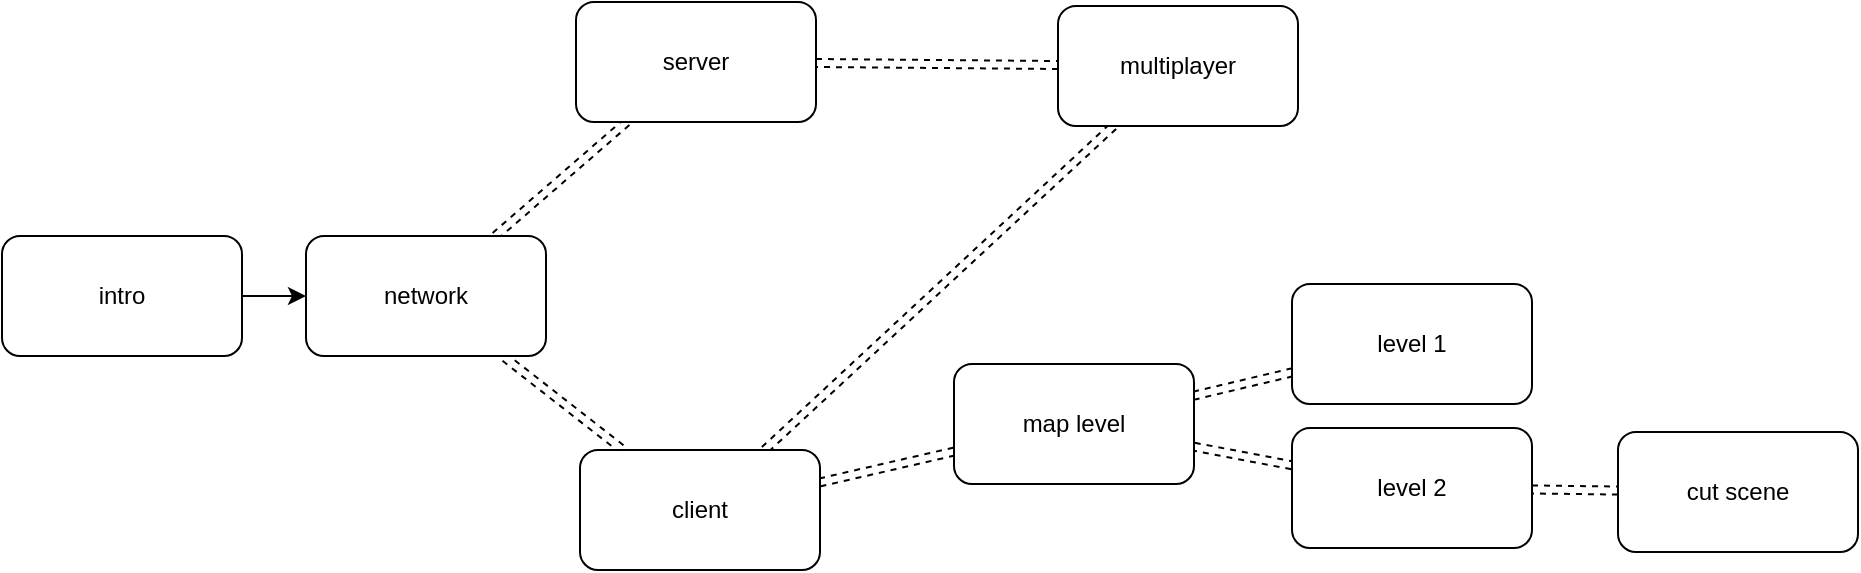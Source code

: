 <mxfile>
    <diagram id="kThQMAYQuNv9lJDXyZ-S" name="scene">
        <mxGraphModel dx="978" dy="1091" grid="0" gridSize="10" guides="1" tooltips="1" connect="1" arrows="1" fold="1" page="0" pageScale="1" pageWidth="850" pageHeight="1100" math="0" shadow="0">
            <root>
                <mxCell id="0"/>
                <mxCell id="1" parent="0"/>
                <mxCell id="6" style="edgeStyle=none;html=1;" parent="1" source="2" target="3" edge="1">
                    <mxGeometry relative="1" as="geometry"/>
                </mxCell>
                <mxCell id="2" value="intro" style="rounded=1;whiteSpace=wrap;html=1;" parent="1" vertex="1">
                    <mxGeometry x="111" y="-34" width="120" height="60" as="geometry"/>
                </mxCell>
                <mxCell id="7" style="edgeStyle=none;html=1;shape=link;dashed=1;" parent="1" source="3" target="5" edge="1">
                    <mxGeometry relative="1" as="geometry"/>
                </mxCell>
                <mxCell id="8" style="edgeStyle=none;html=1;shape=link;dashed=1;" parent="1" source="3" target="4" edge="1">
                    <mxGeometry relative="1" as="geometry"/>
                </mxCell>
                <mxCell id="3" value="network" style="rounded=1;whiteSpace=wrap;html=1;" parent="1" vertex="1">
                    <mxGeometry x="263" y="-34" width="120" height="60" as="geometry"/>
                </mxCell>
                <mxCell id="14" style="edgeStyle=none;html=1;shape=link;dashed=1;" parent="1" source="20" target="10" edge="1">
                    <mxGeometry relative="1" as="geometry"/>
                </mxCell>
                <mxCell id="15" style="edgeStyle=none;html=1;shape=link;dashed=1;" parent="1" source="20" target="11" edge="1">
                    <mxGeometry relative="1" as="geometry"/>
                </mxCell>
                <mxCell id="16" style="edgeStyle=none;html=1;dashed=1;shape=link;" parent="1" source="4" target="12" edge="1">
                    <mxGeometry relative="1" as="geometry"/>
                </mxCell>
                <mxCell id="4" value="client" style="rounded=1;whiteSpace=wrap;html=1;" parent="1" vertex="1">
                    <mxGeometry x="400" y="73" width="120" height="60" as="geometry"/>
                </mxCell>
                <mxCell id="13" style="edgeStyle=none;html=1;dashed=1;shape=link;" parent="1" source="5" target="12" edge="1">
                    <mxGeometry relative="1" as="geometry"/>
                </mxCell>
                <mxCell id="5" value="server" style="rounded=1;whiteSpace=wrap;html=1;" parent="1" vertex="1">
                    <mxGeometry x="398" y="-151" width="120" height="60" as="geometry"/>
                </mxCell>
                <mxCell id="10" value="level 1" style="rounded=1;whiteSpace=wrap;html=1;" parent="1" vertex="1">
                    <mxGeometry x="756" y="-10" width="120" height="60" as="geometry"/>
                </mxCell>
                <mxCell id="11" value="level 2" style="rounded=1;whiteSpace=wrap;html=1;" parent="1" vertex="1">
                    <mxGeometry x="756" y="62" width="120" height="60" as="geometry"/>
                </mxCell>
                <mxCell id="12" value="multiplayer" style="rounded=1;whiteSpace=wrap;html=1;" parent="1" vertex="1">
                    <mxGeometry x="639" y="-149" width="120" height="60" as="geometry"/>
                </mxCell>
                <mxCell id="18" style="edgeStyle=none;html=1;dashed=1;shape=link;" parent="1" source="17" target="11" edge="1">
                    <mxGeometry relative="1" as="geometry"/>
                </mxCell>
                <mxCell id="17" value="cut scene" style="rounded=1;whiteSpace=wrap;html=1;" parent="1" vertex="1">
                    <mxGeometry x="919" y="64" width="120" height="60" as="geometry"/>
                </mxCell>
                <mxCell id="20" value="map level" style="rounded=1;whiteSpace=wrap;html=1;" parent="1" vertex="1">
                    <mxGeometry x="587" y="30" width="120" height="60" as="geometry"/>
                </mxCell>
                <mxCell id="23" style="edgeStyle=none;html=1;dashed=1;shape=link;" parent="1" source="4" target="20" edge="1">
                    <mxGeometry relative="1" as="geometry">
                        <mxPoint x="502.297" y="83" as="sourcePoint"/>
                        <mxPoint x="676.703" y="-79" as="targetPoint"/>
                    </mxGeometry>
                </mxCell>
            </root>
        </mxGraphModel>
    </diagram>
    <diagram id="ZBVLv97cWbrs9bA0EdVa" name="Page-2">
        <mxGraphModel dx="646" dy="691" grid="0" gridSize="10" guides="1" tooltips="1" connect="1" arrows="1" fold="1" page="0" pageScale="1" pageWidth="850" pageHeight="1100" math="0" shadow="0">
            <root>
                <mxCell id="0"/>
                <mxCell id="1" parent="0"/>
                <mxCell id="gz2Gj9THs2R8VjltgZAC-1" value="" style="whiteSpace=wrap;html=1;" parent="1" vertex="1">
                    <mxGeometry x="84" y="124" width="268" height="169" as="geometry"/>
                </mxCell>
                <mxCell id="gz2Gj9THs2R8VjltgZAC-2" value="" style="whiteSpace=wrap;html=1;" parent="1" vertex="1">
                    <mxGeometry x="465" y="123" width="268" height="164" as="geometry"/>
                </mxCell>
                <mxCell id="gz2Gj9THs2R8VjltgZAC-3" value="server: object pool, object visibility, auth" style="text;html=1;align=center;verticalAlign=middle;resizable=0;points=[];autosize=1;strokeColor=none;fillColor=none;" parent="1" vertex="1">
                    <mxGeometry x="96" y="149" width="229" height="26" as="geometry"/>
                </mxCell>
                <mxCell id="gz2Gj9THs2R8VjltgZAC-4" value="client" style="text;html=1;align=center;verticalAlign=middle;resizable=0;points=[];autosize=1;strokeColor=none;fillColor=none;" parent="1" vertex="1">
                    <mxGeometry x="102" y="202" width="46" height="26" as="geometry"/>
                </mxCell>
                <mxCell id="gz2Gj9THs2R8VjltgZAC-5" value="multiplayer" style="text;html=1;align=center;verticalAlign=middle;resizable=0;points=[];autosize=1;strokeColor=#006EAF;fillColor=#1ba1e2;fontColor=#ffffff;" parent="1" vertex="1">
                    <mxGeometry x="160" y="98" width="76" height="26" as="geometry"/>
                </mxCell>
                <mxCell id="gz2Gj9THs2R8VjltgZAC-6" value="singleplayer" style="text;html=1;align=center;verticalAlign=middle;resizable=0;points=[];autosize=1;strokeColor=#006EAF;fillColor=#1ba1e2;fontColor=#ffffff;" parent="1" vertex="1">
                    <mxGeometry x="559" y="90" width="82" height="26" as="geometry"/>
                </mxCell>
                <mxCell id="gz2Gj9THs2R8VjltgZAC-7" value="server: auth, update" style="text;html=1;align=center;verticalAlign=middle;resizable=0;points=[];autosize=1;strokeColor=none;fillColor=none;" parent="1" vertex="1">
                    <mxGeometry x="476" y="148" width="125" height="26" as="geometry"/>
                </mxCell>
                <mxCell id="gz2Gj9THs2R8VjltgZAC-8" value="client: object visibility, occlusion culling" style="text;html=1;align=center;verticalAlign=middle;resizable=0;points=[];autosize=1;strokeColor=none;fillColor=none;" parent="1" vertex="1">
                    <mxGeometry x="471" y="221" width="223" height="26" as="geometry"/>
                </mxCell>
                <mxCell id="gz2Gj9THs2R8VjltgZAC-9" value="" style="whiteSpace=wrap;html=1;" parent="1" vertex="1">
                    <mxGeometry x="56" y="328" width="239" height="260" as="geometry"/>
                </mxCell>
                <mxCell id="gz2Gj9THs2R8VjltgZAC-10" value="" style="whiteSpace=wrap;html=1;" parent="1" vertex="1">
                    <mxGeometry x="494" y="328" width="239" height="263" as="geometry"/>
                </mxCell>
                <mxCell id="gz2Gj9THs2R8VjltgZAC-11" value="server" style="text;html=1;align=center;verticalAlign=middle;resizable=0;points=[];autosize=1;strokeColor=#2D7600;fillColor=#60a917;fontColor=#ffffff;" parent="1" vertex="1">
                    <mxGeometry x="148" y="344" width="51" height="26" as="geometry"/>
                </mxCell>
                <mxCell id="gz2Gj9THs2R8VjltgZAC-12" value="client" style="text;html=1;align=center;verticalAlign=middle;resizable=0;points=[];autosize=1;strokeColor=#2D7600;fillColor=#60a917;fontColor=#ffffff;" parent="1" vertex="1">
                    <mxGeometry x="590.5" y="340" width="46" height="26" as="geometry"/>
                </mxCell>
                <mxCell id="gz2Gj9THs2R8VjltgZAC-16" style="edgeStyle=none;html=1;" parent="1" source="gz2Gj9THs2R8VjltgZAC-14" target="gz2Gj9THs2R8VjltgZAC-15" edge="1">
                    <mxGeometry relative="1" as="geometry"/>
                </mxCell>
                <mxCell id="gz2Gj9THs2R8VjltgZAC-14" value="serverrpc" style="text;html=1;align=center;verticalAlign=middle;resizable=0;points=[];autosize=1;strokeColor=none;fillColor=none;" parent="1" vertex="1">
                    <mxGeometry x="582" y="408" width="68" height="26" as="geometry"/>
                </mxCell>
                <mxCell id="gz2Gj9THs2R8VjltgZAC-15" value="serverrpc" style="text;html=1;align=center;verticalAlign=middle;resizable=0;points=[];autosize=1;strokeColor=none;fillColor=none;" parent="1" vertex="1">
                    <mxGeometry x="136" y="412" width="68" height="26" as="geometry"/>
                </mxCell>
                <mxCell id="gz2Gj9THs2R8VjltgZAC-17" value="auth" style="text;html=1;align=center;verticalAlign=middle;resizable=0;points=[];autosize=1;strokeColor=none;fillColor=none;" parent="1" vertex="1">
                    <mxGeometry x="153" y="436" width="41" height="26" as="geometry"/>
                </mxCell>
                <mxCell id="gz2Gj9THs2R8VjltgZAC-20" style="edgeStyle=none;html=1;entryX=1;entryY=0;entryDx=0;entryDy=52.5;entryPerimeter=0;" parent="1" source="gz2Gj9THs2R8VjltgZAC-18" target="gz2Gj9THs2R8VjltgZAC-19" edge="1">
                    <mxGeometry relative="1" as="geometry"/>
                </mxCell>
                <mxCell id="gz2Gj9THs2R8VjltgZAC-18" value="get" style="text;html=1;align=center;verticalAlign=middle;resizable=0;points=[];autosize=1;strokeColor=none;fillColor=none;" parent="1" vertex="1">
                    <mxGeometry x="156" y="460" width="35" height="26" as="geometry"/>
                </mxCell>
                <mxCell id="gz2Gj9THs2R8VjltgZAC-19" value="pool" style="shape=cylinder3;whiteSpace=wrap;html=1;boundedLbl=1;backgroundOutline=1;size=15;" parent="1" vertex="1">
                    <mxGeometry x="-100" y="414" width="60" height="80" as="geometry"/>
                </mxCell>
                <mxCell id="gz2Gj9THs2R8VjltgZAC-23" style="edgeStyle=none;html=1;" parent="1" source="gz2Gj9THs2R8VjltgZAC-21" target="gz2Gj9THs2R8VjltgZAC-22" edge="1">
                    <mxGeometry relative="1" as="geometry"/>
                </mxCell>
                <mxCell id="gz2Gj9THs2R8VjltgZAC-21" value="clientrpc" style="text;html=1;align=center;verticalAlign=middle;resizable=0;points=[];autosize=1;strokeColor=none;fillColor=none;" parent="1" vertex="1">
                    <mxGeometry x="138.5" y="490" width="63" height="26" as="geometry"/>
                </mxCell>
                <mxCell id="rOwY9dw7Ox4iPQnOzQIr-2" style="edgeStyle=none;html=1;" edge="1" parent="1" source="gz2Gj9THs2R8VjltgZAC-22" target="rOwY9dw7Ox4iPQnOzQIr-1">
                    <mxGeometry relative="1" as="geometry"/>
                </mxCell>
                <mxCell id="gz2Gj9THs2R8VjltgZAC-22" value="clientrpc" style="text;html=1;align=center;verticalAlign=middle;resizable=0;points=[];autosize=1;strokeColor=none;fillColor=none;" parent="1" vertex="1">
                    <mxGeometry x="588" y="484" width="63" height="26" as="geometry"/>
                </mxCell>
                <mxCell id="gz2Gj9THs2R8VjltgZAC-31" value="multiplayer" style="text;html=1;align=center;verticalAlign=middle;resizable=0;points=[];autosize=1;strokeColor=#006EAF;fillColor=#1ba1e2;fontColor=#ffffff;" parent="1" vertex="1">
                    <mxGeometry x="364" y="382" width="76" height="26" as="geometry"/>
                </mxCell>
                <mxCell id="rOwY9dw7Ox4iPQnOzQIr-1" value="pool" style="shape=cylinder3;whiteSpace=wrap;html=1;boundedLbl=1;backgroundOutline=1;size=15;" vertex="1" parent="1">
                    <mxGeometry x="820" y="398" width="60" height="80" as="geometry"/>
                </mxCell>
            </root>
        </mxGraphModel>
    </diagram>
    <diagram id="4fRGabfpy2rblTw117Bm" name="Page-3">
        <mxGraphModel dx="1778" dy="1091" grid="0" gridSize="10" guides="1" tooltips="1" connect="1" arrows="1" fold="1" page="0" pageScale="1" pageWidth="850" pageHeight="1100" math="0" shadow="0">
            <root>
                <mxCell id="0"/>
                <mxCell id="1" parent="0"/>
                <mxCell id="gNZd5dGmB9cdI1-YAg-6-1" value="player" style="swimlane;fontStyle=0;childLayout=stackLayout;horizontal=1;startSize=30;horizontalStack=0;resizeParent=1;resizeParentMax=0;resizeLast=0;collapsible=1;marginBottom=0;whiteSpace=wrap;html=1;" parent="1" vertex="1">
                    <mxGeometry x="-167" y="51" width="173" height="300" as="geometry"/>
                </mxCell>
                <mxCell id="gNZd5dGmB9cdI1-YAg-6-2" value="id" style="text;strokeColor=#B09500;fillColor=#e3c800;align=left;verticalAlign=middle;spacingLeft=4;spacingRight=4;overflow=hidden;points=[[0,0.5],[1,0.5]];portConstraint=eastwest;rotatable=0;whiteSpace=wrap;html=1;fontColor=#000000;" parent="gNZd5dGmB9cdI1-YAg-6-1" vertex="1">
                    <mxGeometry y="30" width="173" height="30" as="geometry"/>
                </mxCell>
                <mxCell id="gNZd5dGmB9cdI1-YAg-6-3" value="username: unique" style="text;strokeColor=none;fillColor=none;align=left;verticalAlign=middle;spacingLeft=4;spacingRight=4;overflow=hidden;points=[[0,0.5],[1,0.5]];portConstraint=eastwest;rotatable=0;whiteSpace=wrap;html=1;" parent="gNZd5dGmB9cdI1-YAg-6-1" vertex="1">
                    <mxGeometry y="60" width="173" height="30" as="geometry"/>
                </mxCell>
                <mxCell id="gNZd5dGmB9cdI1-YAg-6-4" value="password: not null" style="text;strokeColor=none;fillColor=none;align=left;verticalAlign=middle;spacingLeft=4;spacingRight=4;overflow=hidden;points=[[0,0.5],[1,0.5]];portConstraint=eastwest;rotatable=0;whiteSpace=wrap;html=1;" parent="gNZd5dGmB9cdI1-YAg-6-1" vertex="1">
                    <mxGeometry y="90" width="173" height="30" as="geometry"/>
                </mxCell>
                <mxCell id="DCgJ1g6LxLcAkhox2EQE-4" value="display name" style="text;strokeColor=none;fillColor=none;align=left;verticalAlign=middle;spacingLeft=4;spacingRight=4;overflow=hidden;points=[[0,0.5],[1,0.5]];portConstraint=eastwest;rotatable=0;whiteSpace=wrap;html=1;" parent="gNZd5dGmB9cdI1-YAg-6-1" vertex="1">
                    <mxGeometry y="120" width="173" height="30" as="geometry"/>
                </mxCell>
                <mxCell id="DCgJ1g6LxLcAkhox2EQE-5" value="date of birth" style="text;strokeColor=none;fillColor=none;align=left;verticalAlign=middle;spacingLeft=4;spacingRight=4;overflow=hidden;points=[[0,0.5],[1,0.5]];portConstraint=eastwest;rotatable=0;whiteSpace=wrap;html=1;" parent="gNZd5dGmB9cdI1-YAg-6-1" vertex="1">
                    <mxGeometry y="150" width="173" height="30" as="geometry"/>
                </mxCell>
                <mxCell id="DCgJ1g6LxLcAkhox2EQE-6" value="location" style="text;strokeColor=none;fillColor=none;align=left;verticalAlign=middle;spacingLeft=4;spacingRight=4;overflow=hidden;points=[[0,0.5],[1,0.5]];portConstraint=eastwest;rotatable=0;whiteSpace=wrap;html=1;" parent="gNZd5dGmB9cdI1-YAg-6-1" vertex="1">
                    <mxGeometry y="180" width="173" height="30" as="geometry"/>
                </mxCell>
                <mxCell id="DCgJ1g6LxLcAkhox2EQE-7" value="gender: [male, female, other]" style="text;strokeColor=none;fillColor=none;align=left;verticalAlign=middle;spacingLeft=4;spacingRight=4;overflow=hidden;points=[[0,0.5],[1,0.5]];portConstraint=eastwest;rotatable=0;whiteSpace=wrap;html=1;" parent="gNZd5dGmB9cdI1-YAg-6-1" vertex="1">
                    <mxGeometry y="210" width="173" height="30" as="geometry"/>
                </mxCell>
                <mxCell id="DCgJ1g6LxLcAkhox2EQE-8" value="email" style="text;strokeColor=none;fillColor=none;align=left;verticalAlign=middle;spacingLeft=4;spacingRight=4;overflow=hidden;points=[[0,0.5],[1,0.5]];portConstraint=eastwest;rotatable=0;whiteSpace=wrap;html=1;" parent="gNZd5dGmB9cdI1-YAg-6-1" vertex="1">
                    <mxGeometry y="240" width="173" height="30" as="geometry"/>
                </mxCell>
                <mxCell id="DCgJ1g6LxLcAkhox2EQE-1" value="time created" style="text;strokeColor=none;fillColor=none;align=left;verticalAlign=middle;spacingLeft=4;spacingRight=4;overflow=hidden;points=[[0,0.5],[1,0.5]];portConstraint=eastwest;rotatable=0;whiteSpace=wrap;html=1;" parent="gNZd5dGmB9cdI1-YAg-6-1" vertex="1">
                    <mxGeometry y="270" width="173" height="30" as="geometry"/>
                </mxCell>
                <mxCell id="gNZd5dGmB9cdI1-YAg-6-19" value="" style="edgeStyle=orthogonalEdgeStyle;html=1;" parent="1" source="gNZd5dGmB9cdI1-YAg-6-5" target="gNZd5dGmB9cdI1-YAg-6-1" edge="1">
                    <mxGeometry x="0.009" relative="1" as="geometry">
                        <mxPoint as="offset"/>
                    </mxGeometry>
                </mxCell>
                <mxCell id="gNZd5dGmB9cdI1-YAg-6-43" style="edgeStyle=orthogonalEdgeStyle;html=1;" parent="1" source="gNZd5dGmB9cdI1-YAg-6-5" target="gNZd5dGmB9cdI1-YAg-6-37" edge="1">
                    <mxGeometry relative="1" as="geometry"/>
                </mxCell>
                <mxCell id="gNZd5dGmB9cdI1-YAg-6-5" value="map info" style="swimlane;fontStyle=0;childLayout=stackLayout;horizontal=1;startSize=30;horizontalStack=0;resizeParent=1;resizeParentMax=0;resizeLast=0;collapsible=1;marginBottom=0;whiteSpace=wrap;html=1;" parent="1" vertex="1">
                    <mxGeometry x="160" y="21" width="140" height="240" as="geometry"/>
                </mxCell>
                <mxCell id="gNZd5dGmB9cdI1-YAg-6-6" value="id" style="text;strokeColor=#B09500;fillColor=#e3c800;align=left;verticalAlign=middle;spacingLeft=4;spacingRight=4;overflow=hidden;points=[[0,0.5],[1,0.5]];portConstraint=eastwest;rotatable=0;whiteSpace=wrap;html=1;fontColor=#000000;" parent="gNZd5dGmB9cdI1-YAg-6-5" vertex="1">
                    <mxGeometry y="30" width="140" height="30" as="geometry"/>
                </mxCell>
                <mxCell id="gNZd5dGmB9cdI1-YAg-6-7" value="player id: not null" style="text;strokeColor=none;fillColor=none;align=left;verticalAlign=middle;spacingLeft=4;spacingRight=4;overflow=hidden;points=[[0,0.5],[1,0.5]];portConstraint=eastwest;rotatable=0;whiteSpace=wrap;html=1;" parent="gNZd5dGmB9cdI1-YAg-6-5" vertex="1">
                    <mxGeometry y="60" width="140" height="30" as="geometry"/>
                </mxCell>
                <mxCell id="gNZd5dGmB9cdI1-YAg-6-8" value="map id: not null" style="text;strokeColor=none;fillColor=none;align=left;verticalAlign=middle;spacingLeft=4;spacingRight=4;overflow=hidden;points=[[0,0.5],[1,0.5]];portConstraint=eastwest;rotatable=0;whiteSpace=wrap;html=1;" parent="gNZd5dGmB9cdI1-YAg-6-5" vertex="1">
                    <mxGeometry y="90" width="140" height="30" as="geometry"/>
                </mxCell>
                <mxCell id="gNZd5dGmB9cdI1-YAg-6-21" value="star" style="text;strokeColor=none;fillColor=none;align=left;verticalAlign=middle;spacingLeft=4;spacingRight=4;overflow=hidden;points=[[0,0.5],[1,0.5]];portConstraint=eastwest;rotatable=0;whiteSpace=wrap;html=1;" parent="gNZd5dGmB9cdI1-YAg-6-5" vertex="1">
                    <mxGeometry y="120" width="140" height="30" as="geometry"/>
                </mxCell>
                <mxCell id="fXNUEnzXKUp-RXeJ3VqC-1" value="is complete" style="text;strokeColor=none;fillColor=none;align=left;verticalAlign=middle;spacingLeft=4;spacingRight=4;overflow=hidden;points=[[0,0.5],[1,0.5]];portConstraint=eastwest;rotatable=0;whiteSpace=wrap;html=1;" parent="gNZd5dGmB9cdI1-YAg-6-5" vertex="1">
                    <mxGeometry y="150" width="140" height="30" as="geometry"/>
                </mxCell>
                <mxCell id="gNZd5dGmB9cdI1-YAg-6-20" value="time update" style="text;strokeColor=none;fillColor=none;align=left;verticalAlign=middle;spacingLeft=4;spacingRight=4;overflow=hidden;points=[[0,0.5],[1,0.5]];portConstraint=eastwest;rotatable=0;whiteSpace=wrap;html=1;" parent="gNZd5dGmB9cdI1-YAg-6-5" vertex="1">
                    <mxGeometry y="180" width="140" height="30" as="geometry"/>
                </mxCell>
                <mxCell id="DCgJ1g6LxLcAkhox2EQE-2" value="time created" style="text;strokeColor=none;fillColor=none;align=left;verticalAlign=middle;spacingLeft=4;spacingRight=4;overflow=hidden;points=[[0,0.5],[1,0.5]];portConstraint=eastwest;rotatable=0;whiteSpace=wrap;html=1;" parent="gNZd5dGmB9cdI1-YAg-6-5" vertex="1">
                    <mxGeometry y="210" width="140" height="30" as="geometry"/>
                </mxCell>
                <mxCell id="gNZd5dGmB9cdI1-YAg-6-44" style="edgeStyle=orthogonalEdgeStyle;html=1;" parent="1" source="gNZd5dGmB9cdI1-YAg-6-23" target="gNZd5dGmB9cdI1-YAg-6-1" edge="1">
                    <mxGeometry relative="1" as="geometry"/>
                </mxCell>
                <mxCell id="gNZd5dGmB9cdI1-YAg-6-23" value="friend" style="swimlane;fontStyle=0;childLayout=stackLayout;horizontal=1;startSize=30;horizontalStack=0;resizeParent=1;resizeParentMax=0;resizeLast=0;collapsible=1;marginBottom=0;whiteSpace=wrap;html=1;" parent="1" vertex="1">
                    <mxGeometry x="-447" y="-78" width="195" height="240" as="geometry"/>
                </mxCell>
                <mxCell id="gNZd5dGmB9cdI1-YAg-6-24" value="id" style="text;strokeColor=#B09500;fillColor=#e3c800;align=left;verticalAlign=middle;spacingLeft=4;spacingRight=4;overflow=hidden;points=[[0,0.5],[1,0.5]];portConstraint=eastwest;rotatable=0;whiteSpace=wrap;html=1;fontColor=#000000;" parent="gNZd5dGmB9cdI1-YAg-6-23" vertex="1">
                    <mxGeometry y="30" width="195" height="30" as="geometry"/>
                </mxCell>
                <mxCell id="gNZd5dGmB9cdI1-YAg-6-25" value="player id 1: not null" style="text;strokeColor=none;fillColor=none;align=left;verticalAlign=middle;spacingLeft=4;spacingRight=4;overflow=hidden;points=[[0,0.5],[1,0.5]];portConstraint=eastwest;rotatable=0;whiteSpace=wrap;html=1;" parent="gNZd5dGmB9cdI1-YAg-6-23" vertex="1">
                    <mxGeometry y="60" width="195" height="30" as="geometry"/>
                </mxCell>
                <mxCell id="gNZd5dGmB9cdI1-YAg-6-26" value="player id 2: not null" style="text;strokeColor=none;fillColor=none;align=left;verticalAlign=middle;spacingLeft=4;spacingRight=4;overflow=hidden;points=[[0,0.5],[1,0.5]];portConstraint=eastwest;rotatable=0;whiteSpace=wrap;html=1;" parent="gNZd5dGmB9cdI1-YAg-6-23" vertex="1">
                    <mxGeometry y="90" width="195" height="30" as="geometry"/>
                </mxCell>
                <mxCell id="gNZd5dGmB9cdI1-YAg-6-36" value="time created" style="text;strokeColor=none;fillColor=none;align=left;verticalAlign=middle;spacingLeft=4;spacingRight=4;overflow=hidden;points=[[0,0.5],[1,0.5]];portConstraint=eastwest;rotatable=0;whiteSpace=wrap;html=1;" parent="gNZd5dGmB9cdI1-YAg-6-23" vertex="1">
                    <mxGeometry y="120" width="195" height="30" as="geometry"/>
                </mxCell>
                <mxCell id="DCgJ1g6LxLcAkhox2EQE-9" value="########" style="text;strokeColor=none;fillColor=none;align=left;verticalAlign=middle;spacingLeft=4;spacingRight=4;overflow=hidden;points=[[0,0.5],[1,0.5]];portConstraint=eastwest;rotatable=0;whiteSpace=wrap;html=1;" parent="gNZd5dGmB9cdI1-YAg-6-23" vertex="1">
                    <mxGeometry y="150" width="195" height="30" as="geometry"/>
                </mxCell>
                <mxCell id="DCgJ1g6LxLcAkhox2EQE-10" value="unique(player id 1, player id 2)" style="text;strokeColor=#C73500;fillColor=#fa6800;align=left;verticalAlign=middle;spacingLeft=4;spacingRight=4;overflow=hidden;points=[[0,0.5],[1,0.5]];portConstraint=eastwest;rotatable=0;whiteSpace=wrap;html=1;fontColor=#000000;" parent="gNZd5dGmB9cdI1-YAg-6-23" vertex="1">
                    <mxGeometry y="180" width="195" height="30" as="geometry"/>
                </mxCell>
                <mxCell id="DCgJ1g6LxLcAkhox2EQE-11" value="player id 1 &amp;lt; player id 2" style="text;strokeColor=#C73500;fillColor=#fa6800;align=left;verticalAlign=middle;spacingLeft=4;spacingRight=4;overflow=hidden;points=[[0,0.5],[1,0.5]];portConstraint=eastwest;rotatable=0;whiteSpace=wrap;html=1;fontColor=#000000;" parent="gNZd5dGmB9cdI1-YAg-6-23" vertex="1">
                    <mxGeometry y="210" width="195" height="30" as="geometry"/>
                </mxCell>
                <mxCell id="gNZd5dGmB9cdI1-YAg-6-32" value="" style="edgeStyle=orthogonalEdgeStyle;html=1;" parent="1" source="gNZd5dGmB9cdI1-YAg-6-28" target="gNZd5dGmB9cdI1-YAg-6-1" edge="1">
                    <mxGeometry x="0.005" relative="1" as="geometry">
                        <mxPoint as="offset"/>
                    </mxGeometry>
                </mxCell>
                <mxCell id="gNZd5dGmB9cdI1-YAg-6-28" value="request" style="swimlane;fontStyle=0;childLayout=stackLayout;horizontal=1;startSize=30;horizontalStack=0;resizeParent=1;resizeParentMax=0;resizeLast=0;collapsible=1;marginBottom=0;whiteSpace=wrap;html=1;" parent="1" vertex="1">
                    <mxGeometry x="-13" y="-267" width="176" height="210" as="geometry"/>
                </mxCell>
                <mxCell id="gNZd5dGmB9cdI1-YAg-6-29" value="id" style="text;strokeColor=#B09500;fillColor=#e3c800;align=left;verticalAlign=middle;spacingLeft=4;spacingRight=4;overflow=hidden;points=[[0,0.5],[1,0.5]];portConstraint=eastwest;rotatable=0;whiteSpace=wrap;html=1;fontColor=#000000;" parent="gNZd5dGmB9cdI1-YAg-6-28" vertex="1">
                    <mxGeometry y="30" width="176" height="30" as="geometry"/>
                </mxCell>
                <mxCell id="gNZd5dGmB9cdI1-YAg-6-31" value="player send id: not null" style="text;strokeColor=none;fillColor=none;align=left;verticalAlign=middle;spacingLeft=4;spacingRight=4;overflow=hidden;points=[[0,0.5],[1,0.5]];portConstraint=eastwest;rotatable=0;whiteSpace=wrap;html=1;" parent="gNZd5dGmB9cdI1-YAg-6-28" vertex="1">
                    <mxGeometry y="60" width="176" height="30" as="geometry"/>
                </mxCell>
                <mxCell id="gNZd5dGmB9cdI1-YAg-6-33" value="player receive id: not null" style="text;strokeColor=none;fillColor=none;align=left;verticalAlign=middle;spacingLeft=4;spacingRight=4;overflow=hidden;points=[[0,0.5],[1,0.5]];portConstraint=eastwest;rotatable=0;whiteSpace=wrap;html=1;" parent="gNZd5dGmB9cdI1-YAg-6-28" vertex="1">
                    <mxGeometry y="90" width="176" height="30" as="geometry"/>
                </mxCell>
                <mxCell id="gNZd5dGmB9cdI1-YAg-6-34" value="time created" style="text;strokeColor=none;fillColor=none;align=left;verticalAlign=middle;spacingLeft=4;spacingRight=4;overflow=hidden;points=[[0,0.5],[1,0.5]];portConstraint=eastwest;rotatable=0;whiteSpace=wrap;html=1;" parent="gNZd5dGmB9cdI1-YAg-6-28" vertex="1">
                    <mxGeometry y="120" width="176" height="30" as="geometry"/>
                </mxCell>
                <mxCell id="DCgJ1g6LxLcAkhox2EQE-14" value="########" style="text;strokeColor=none;fillColor=none;align=left;verticalAlign=middle;spacingLeft=4;spacingRight=4;overflow=hidden;points=[[0,0.5],[1,0.5]];portConstraint=eastwest;rotatable=0;whiteSpace=wrap;html=1;" parent="gNZd5dGmB9cdI1-YAg-6-28" vertex="1">
                    <mxGeometry y="150" width="176" height="30" as="geometry"/>
                </mxCell>
                <mxCell id="DCgJ1g6LxLcAkhox2EQE-12" value="unique(player send id, player receive id)" style="text;strokeColor=#C73500;fillColor=#fa6800;align=left;verticalAlign=middle;spacingLeft=4;spacingRight=4;overflow=hidden;points=[[0,0.5],[1,0.5]];portConstraint=eastwest;rotatable=0;whiteSpace=wrap;html=1;fontColor=#000000;" parent="gNZd5dGmB9cdI1-YAg-6-28" vertex="1">
                    <mxGeometry y="180" width="176" height="30" as="geometry"/>
                </mxCell>
                <mxCell id="gNZd5dGmB9cdI1-YAg-6-37" value="map" style="swimlane;fontStyle=0;childLayout=stackLayout;horizontal=1;startSize=30;horizontalStack=0;resizeParent=1;resizeParentMax=0;resizeLast=0;collapsible=1;marginBottom=0;whiteSpace=wrap;html=1;" parent="1" vertex="1">
                    <mxGeometry x="323" y="-130" width="140" height="120" as="geometry"/>
                </mxCell>
                <mxCell id="gNZd5dGmB9cdI1-YAg-6-38" value="id" style="text;strokeColor=#B09500;fillColor=#e3c800;align=left;verticalAlign=middle;spacingLeft=4;spacingRight=4;overflow=hidden;points=[[0,0.5],[1,0.5]];portConstraint=eastwest;rotatable=0;whiteSpace=wrap;html=1;fontColor=#000000;" parent="gNZd5dGmB9cdI1-YAg-6-37" vertex="1">
                    <mxGeometry y="30" width="140" height="30" as="geometry"/>
                </mxCell>
                <mxCell id="gNZd5dGmB9cdI1-YAg-6-39" value="map name" style="text;strokeColor=none;fillColor=none;align=left;verticalAlign=middle;spacingLeft=4;spacingRight=4;overflow=hidden;points=[[0,0.5],[1,0.5]];portConstraint=eastwest;rotatable=0;whiteSpace=wrap;html=1;" parent="gNZd5dGmB9cdI1-YAg-6-37" vertex="1">
                    <mxGeometry y="60" width="140" height="30" as="geometry"/>
                </mxCell>
                <mxCell id="DCgJ1g6LxLcAkhox2EQE-3" value="time created" style="text;strokeColor=none;fillColor=none;align=left;verticalAlign=middle;spacingLeft=4;spacingRight=4;overflow=hidden;points=[[0,0.5],[1,0.5]];portConstraint=eastwest;rotatable=0;whiteSpace=wrap;html=1;" parent="gNZd5dGmB9cdI1-YAg-6-37" vertex="1">
                    <mxGeometry y="90" width="140" height="30" as="geometry"/>
                </mxCell>
            </root>
        </mxGraphModel>
    </diagram>
</mxfile>
